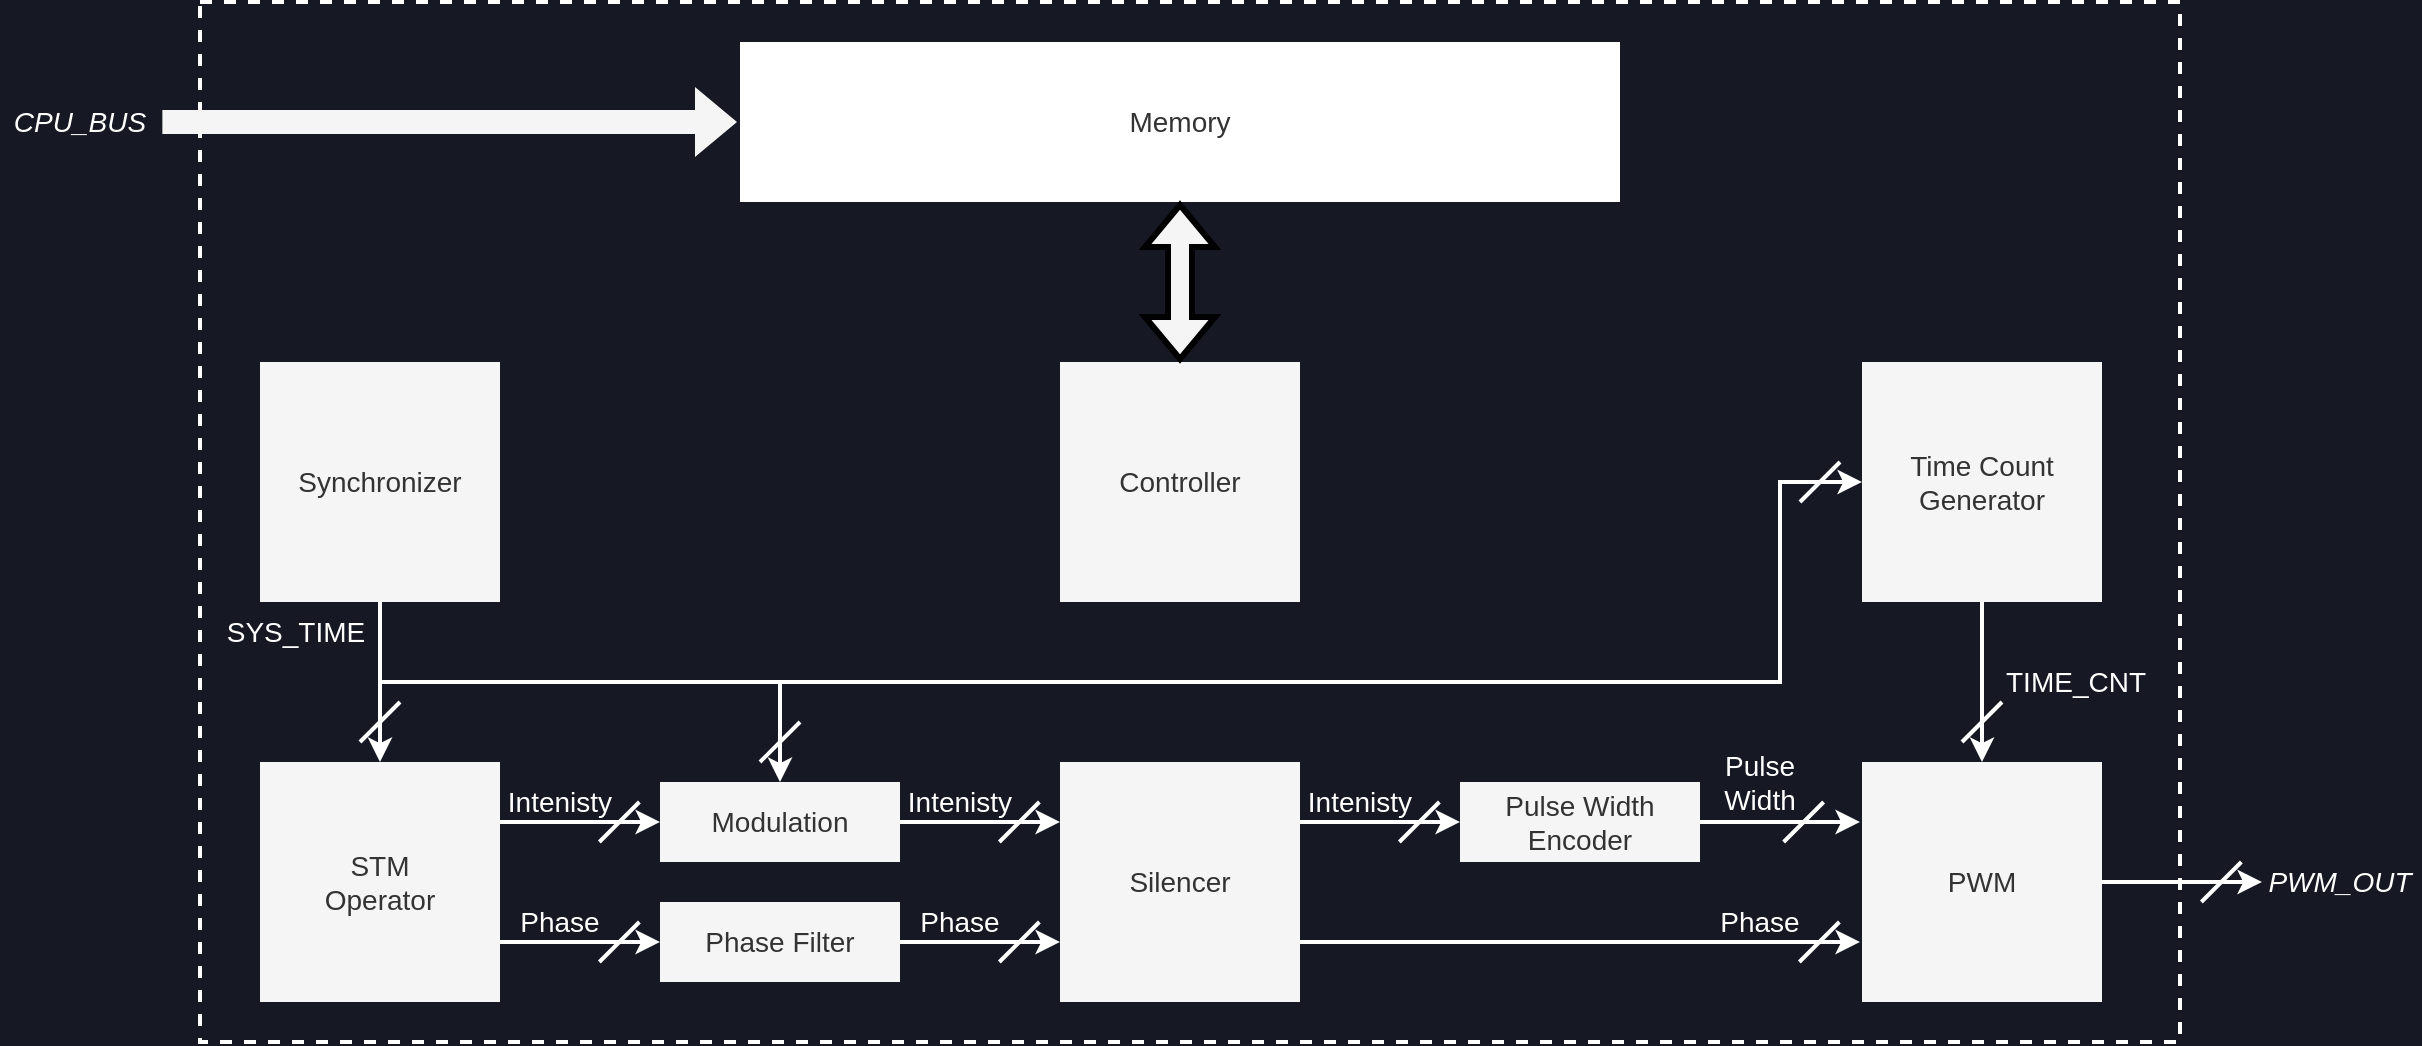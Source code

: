 <mxfile compressed="false">
    <diagram id="86R6ZRfhnQo9sD8B5-7s" name="Page-1">
        <mxGraphModel dx="2152" dy="1100" grid="1" gridSize="10" guides="1" tooltips="1" connect="1" arrows="1" fold="1" page="1" pageScale="1" pageWidth="827" pageHeight="1169" background="#161923" math="0" shadow="0">
            <root>
                <mxCell id="0"/>
                <mxCell id="1" parent="0"/>
                <mxCell id="112" value="" style="rounded=0;whiteSpace=wrap;html=1;labelBackgroundColor=none;fontSize=14;fontColor=#333333;strokeColor=#FFFFFF;strokeWidth=2;fillColor=none;dashed=1;" parent="1" vertex="1">
                    <mxGeometry x="290" y="140" width="990" height="520" as="geometry"/>
                </mxCell>
                <mxCell id="ByCcfvI7zqT--OkzpkXo-116" value="&lt;i style=&quot;font-size: 14px&quot;&gt;CPU_BUS&lt;/i&gt;" style="text;html=1;strokeColor=none;fillColor=none;align=center;verticalAlign=middle;whiteSpace=wrap;rounded=0;fontFamily=Helvetica;fontSize=14;fontColor=#FFFFFF;" parent="1" vertex="1">
                    <mxGeometry x="190" y="180" width="79.68" height="40" as="geometry"/>
                </mxCell>
                <mxCell id="22" value="Modulation" style="rounded=0;whiteSpace=wrap;html=1;fontFamily=Helvetica;fontSize=14;fontColor=#333333;strokeColor=none;strokeWidth=2;fillColor=#f5f5f5;" parent="1" vertex="1">
                    <mxGeometry x="520" y="530" width="120" height="40" as="geometry"/>
                </mxCell>
                <mxCell id="125" style="edgeStyle=none;rounded=0;html=1;exitX=1;exitY=0.75;exitDx=0;exitDy=0;entryX=0;entryY=0.5;entryDx=0;entryDy=0;fontColor=#333333;strokeColor=#FFFFFF;strokeWidth=2;" parent="1" source="37" target="113" edge="1">
                    <mxGeometry relative="1" as="geometry"/>
                </mxCell>
                <mxCell id="126" style="edgeStyle=none;rounded=0;html=1;exitX=1;exitY=0.25;exitDx=0;exitDy=0;entryX=0;entryY=0.5;entryDx=0;entryDy=0;fontColor=#333333;strokeColor=#FFFFFF;strokeWidth=2;" parent="1" source="37" target="22" edge="1">
                    <mxGeometry relative="1" as="geometry"/>
                </mxCell>
                <mxCell id="37" value="STM&lt;br style=&quot;font-size: 14px;&quot;&gt;Operator" style="rounded=0;whiteSpace=wrap;html=1;fontFamily=Helvetica;fontSize=14;fontColor=#333333;strokeColor=none;strokeWidth=3;fillColor=#f5f5f5;" parent="1" vertex="1">
                    <mxGeometry x="320" y="520" width="120" height="120" as="geometry"/>
                </mxCell>
                <mxCell id="55" value="Memory" style="rounded=0;whiteSpace=wrap;html=1;fontFamily=Helvetica;fontSize=14;fontColor=#333333;strokeColor=none;strokeWidth=3;fillColor=#FFFFFF;gradientColor=none;" parent="1" vertex="1">
                    <mxGeometry x="560" y="160" width="440" height="80" as="geometry"/>
                </mxCell>
                <mxCell id="86" value="" style="shape=flexArrow;endArrow=classic;html=1;rounded=0;labelBackgroundColor=default;fontFamily=Helvetica;fontSize=14;fontColor=#000000;strokeColor=none;strokeWidth=3;jumpStyle=arc;fillColor=#f5f5f5;exitX=1;exitY=0.5;exitDx=0;exitDy=0;entryX=0;entryY=0.5;entryDx=0;entryDy=0;" parent="1" source="ByCcfvI7zqT--OkzpkXo-116" target="55" edge="1">
                    <mxGeometry width="50" height="50" relative="1" as="geometry">
                        <mxPoint x="463.68" y="797.5" as="sourcePoint"/>
                        <mxPoint x="540" y="300" as="targetPoint"/>
                        <Array as="points"/>
                    </mxGeometry>
                </mxCell>
                <mxCell id="113" value="Phase Filter" style="rounded=0;whiteSpace=wrap;html=1;fontFamily=Helvetica;fontSize=14;fontColor=#333333;strokeColor=none;strokeWidth=2;fillColor=#f5f5f5;" parent="1" vertex="1">
                    <mxGeometry x="520" y="590" width="120" height="40" as="geometry"/>
                </mxCell>
                <mxCell id="116" value="&lt;span style=&quot;font-size: 14px&quot;&gt;Intenisty&lt;/span&gt;" style="text;html=1;strokeColor=none;fillColor=none;align=center;verticalAlign=middle;whiteSpace=wrap;rounded=0;fontFamily=Helvetica;fontSize=14;fontColor=#FFFFFF;strokeWidth=2;" parent="1" vertex="1">
                    <mxGeometry x="440" y="530" width="60" height="20" as="geometry"/>
                </mxCell>
                <mxCell id="117" value="&lt;span style=&quot;font-size: 14px&quot;&gt;Phase&lt;/span&gt;" style="text;html=1;strokeColor=none;fillColor=none;align=center;verticalAlign=middle;whiteSpace=wrap;rounded=0;fontFamily=Helvetica;fontSize=14;fontColor=#FFFFFF;strokeWidth=2;" parent="1" vertex="1">
                    <mxGeometry x="440" y="590" width="60" height="20" as="geometry"/>
                </mxCell>
                <mxCell id="127" value="" style="endArrow=none;html=1;rounded=1;labelBackgroundColor=default;fontFamily=Helvetica;fontSize=14;fontColor=#000000;strokeColor=#FFFFFF;strokeWidth=2;shape=connector;fillColor=#f5f5f5;" parent="1" edge="1">
                    <mxGeometry width="50" height="50" relative="1" as="geometry">
                        <mxPoint x="489.68" y="620" as="sourcePoint"/>
                        <mxPoint x="509.68" y="600" as="targetPoint"/>
                    </mxGeometry>
                </mxCell>
                <mxCell id="129" value="" style="endArrow=none;html=1;rounded=1;labelBackgroundColor=default;fontFamily=Helvetica;fontSize=14;fontColor=#000000;strokeColor=#FFFFFF;strokeWidth=2;shape=connector;fillColor=#f5f5f5;" parent="1" edge="1">
                    <mxGeometry width="50" height="50" relative="1" as="geometry">
                        <mxPoint x="489.68" y="560" as="sourcePoint"/>
                        <mxPoint x="509.68" y="540" as="targetPoint"/>
                    </mxGeometry>
                </mxCell>
                <mxCell id="140" value="Silencer" style="rounded=0;whiteSpace=wrap;html=1;fontFamily=Helvetica;fontSize=14;fontColor=#333333;strokeColor=none;strokeWidth=2;fillColor=#f5f5f5;" parent="1" vertex="1">
                    <mxGeometry x="720" y="520" width="120" height="120" as="geometry"/>
                </mxCell>
                <mxCell id="141" value="Pulse Width Encoder" style="rounded=0;whiteSpace=wrap;html=1;fontFamily=Helvetica;fontSize=14;fontColor=#333333;strokeColor=none;strokeWidth=2;fillColor=#f5f5f5;" parent="1" vertex="1">
                    <mxGeometry x="920" y="530" width="120" height="40" as="geometry"/>
                </mxCell>
                <mxCell id="142" value="PWM" style="rounded=0;whiteSpace=wrap;html=1;fontFamily=Helvetica;fontSize=14;fontColor=#333333;strokeColor=none;strokeWidth=3;fillColor=#f5f5f5;" parent="1" vertex="1">
                    <mxGeometry x="1121" y="520" width="120" height="120" as="geometry"/>
                </mxCell>
                <mxCell id="150" style="edgeStyle=none;rounded=0;html=1;exitX=1;exitY=0.75;exitDx=0;exitDy=0;entryX=0;entryY=0.5;entryDx=0;entryDy=0;fontColor=#333333;strokeColor=#FFFFFF;strokeWidth=2;" parent="1" edge="1">
                    <mxGeometry relative="1" as="geometry">
                        <mxPoint x="640" y="610" as="sourcePoint"/>
                        <mxPoint x="720" y="610" as="targetPoint"/>
                    </mxGeometry>
                </mxCell>
                <mxCell id="151" style="edgeStyle=none;rounded=0;html=1;exitX=1;exitY=0.25;exitDx=0;exitDy=0;entryX=0;entryY=0.5;entryDx=0;entryDy=0;fontColor=#333333;strokeColor=#FFFFFF;strokeWidth=2;" parent="1" edge="1">
                    <mxGeometry relative="1" as="geometry">
                        <mxPoint x="640" y="550" as="sourcePoint"/>
                        <mxPoint x="720" y="550" as="targetPoint"/>
                    </mxGeometry>
                </mxCell>
                <mxCell id="152" value="&lt;span style=&quot;font-size: 14px&quot;&gt;Intenisty&lt;/span&gt;" style="text;html=1;strokeColor=none;fillColor=none;align=center;verticalAlign=middle;whiteSpace=wrap;rounded=0;fontFamily=Helvetica;fontSize=14;fontColor=#FFFFFF;strokeWidth=2;" parent="1" vertex="1">
                    <mxGeometry x="640" y="530" width="60" height="20" as="geometry"/>
                </mxCell>
                <mxCell id="153" value="&lt;span style=&quot;font-size: 14px&quot;&gt;Phase&lt;/span&gt;" style="text;html=1;strokeColor=none;fillColor=none;align=center;verticalAlign=middle;whiteSpace=wrap;rounded=0;fontFamily=Helvetica;fontSize=14;fontColor=#FFFFFF;strokeWidth=2;" parent="1" vertex="1">
                    <mxGeometry x="640" y="590" width="60" height="20" as="geometry"/>
                </mxCell>
                <mxCell id="154" value="" style="endArrow=none;html=1;rounded=1;labelBackgroundColor=default;fontFamily=Helvetica;fontSize=14;fontColor=#000000;strokeColor=#FFFFFF;strokeWidth=2;shape=connector;fillColor=#f5f5f5;" parent="1" edge="1">
                    <mxGeometry width="50" height="50" relative="1" as="geometry">
                        <mxPoint x="689.68" y="620" as="sourcePoint"/>
                        <mxPoint x="709.68" y="600" as="targetPoint"/>
                    </mxGeometry>
                </mxCell>
                <mxCell id="155" value="" style="endArrow=none;html=1;rounded=1;labelBackgroundColor=default;fontFamily=Helvetica;fontSize=14;fontColor=#000000;strokeColor=#FFFFFF;strokeWidth=2;shape=connector;fillColor=#f5f5f5;" parent="1" edge="1">
                    <mxGeometry width="50" height="50" relative="1" as="geometry">
                        <mxPoint x="689.68" y="560" as="sourcePoint"/>
                        <mxPoint x="709.68" y="540" as="targetPoint"/>
                    </mxGeometry>
                </mxCell>
                <mxCell id="157" style="edgeStyle=none;rounded=0;html=1;exitX=1;exitY=0.25;exitDx=0;exitDy=0;entryX=0;entryY=0.5;entryDx=0;entryDy=0;fontColor=#333333;strokeColor=#FFFFFF;strokeWidth=2;" parent="1" edge="1">
                    <mxGeometry relative="1" as="geometry">
                        <mxPoint x="840" y="550" as="sourcePoint"/>
                        <mxPoint x="920" y="550" as="targetPoint"/>
                    </mxGeometry>
                </mxCell>
                <mxCell id="158" value="&lt;span style=&quot;font-size: 14px&quot;&gt;Intenisty&lt;/span&gt;" style="text;html=1;strokeColor=none;fillColor=none;align=center;verticalAlign=middle;whiteSpace=wrap;rounded=0;fontFamily=Helvetica;fontSize=14;fontColor=#FFFFFF;strokeWidth=2;" parent="1" vertex="1">
                    <mxGeometry x="840" y="530" width="60" height="20" as="geometry"/>
                </mxCell>
                <mxCell id="161" value="" style="endArrow=none;html=1;rounded=1;labelBackgroundColor=default;fontFamily=Helvetica;fontSize=14;fontColor=#000000;strokeColor=#FFFFFF;strokeWidth=2;shape=connector;fillColor=#f5f5f5;" parent="1" edge="1">
                    <mxGeometry width="50" height="50" relative="1" as="geometry">
                        <mxPoint x="889.68" y="560" as="sourcePoint"/>
                        <mxPoint x="909.68" y="540" as="targetPoint"/>
                    </mxGeometry>
                </mxCell>
                <mxCell id="162" style="edgeStyle=none;rounded=0;html=1;exitX=1;exitY=0.75;exitDx=0;exitDy=0;entryX=0;entryY=0.5;entryDx=0;entryDy=0;fontColor=#333333;strokeColor=#FFFFFF;strokeWidth=2;" parent="1" edge="1" source="140">
                    <mxGeometry relative="1" as="geometry">
                        <mxPoint x="1040" y="610" as="sourcePoint"/>
                        <mxPoint x="1120" y="610" as="targetPoint"/>
                    </mxGeometry>
                </mxCell>
                <mxCell id="163" style="edgeStyle=none;rounded=0;html=1;exitX=1;exitY=0.25;exitDx=0;exitDy=0;entryX=0;entryY=0.5;entryDx=0;entryDy=0;fontColor=#333333;strokeColor=#FFFFFF;strokeWidth=2;" parent="1" edge="1">
                    <mxGeometry relative="1" as="geometry">
                        <mxPoint x="1040" y="550" as="sourcePoint"/>
                        <mxPoint x="1120" y="550" as="targetPoint"/>
                    </mxGeometry>
                </mxCell>
                <mxCell id="164" value="&lt;span style=&quot;font-size: 14px&quot;&gt;Pulse Width&lt;/span&gt;" style="text;html=1;strokeColor=none;fillColor=none;align=center;verticalAlign=middle;whiteSpace=wrap;rounded=0;fontFamily=Helvetica;fontSize=14;fontColor=#FFFFFF;strokeWidth=2;" parent="1" vertex="1">
                    <mxGeometry x="1040" y="510" width="60" height="40" as="geometry"/>
                </mxCell>
                <mxCell id="165" value="&lt;span style=&quot;font-size: 14px&quot;&gt;Phase&lt;/span&gt;" style="text;html=1;strokeColor=none;fillColor=none;align=center;verticalAlign=middle;whiteSpace=wrap;rounded=0;fontFamily=Helvetica;fontSize=14;fontColor=#FFFFFF;strokeWidth=2;" parent="1" vertex="1">
                    <mxGeometry x="1040" y="590" width="60" height="20" as="geometry"/>
                </mxCell>
                <mxCell id="166" value="" style="endArrow=none;html=1;rounded=1;labelBackgroundColor=default;fontFamily=Helvetica;fontSize=14;fontColor=#000000;strokeColor=#FFFFFF;strokeWidth=2;shape=connector;fillColor=#f5f5f5;" parent="1" edge="1">
                    <mxGeometry width="50" height="50" relative="1" as="geometry">
                        <mxPoint x="1089.68" y="620" as="sourcePoint"/>
                        <mxPoint x="1109.68" y="600" as="targetPoint"/>
                    </mxGeometry>
                </mxCell>
                <mxCell id="167" value="" style="endArrow=none;html=1;rounded=1;labelBackgroundColor=default;fontFamily=Helvetica;fontSize=14;fontColor=#000000;strokeColor=#FFFFFF;strokeWidth=2;shape=connector;fillColor=#f5f5f5;" parent="1" edge="1">
                    <mxGeometry width="50" height="50" relative="1" as="geometry">
                        <mxPoint x="1081.82" y="560" as="sourcePoint"/>
                        <mxPoint x="1101.82" y="540" as="targetPoint"/>
                    </mxGeometry>
                </mxCell>
                <mxCell id="168" style="edgeStyle=none;rounded=0;html=1;exitX=1;exitY=0.75;exitDx=0;exitDy=0;entryX=0;entryY=0.5;entryDx=0;entryDy=0;fontColor=#333333;strokeColor=#FFFFFF;strokeWidth=2;" parent="1" edge="1">
                    <mxGeometry relative="1" as="geometry">
                        <mxPoint x="1241" y="580" as="sourcePoint"/>
                        <mxPoint x="1321" y="580" as="targetPoint"/>
                    </mxGeometry>
                </mxCell>
                <mxCell id="169" value="" style="endArrow=none;html=1;rounded=1;labelBackgroundColor=default;fontFamily=Helvetica;fontSize=14;fontColor=#000000;strokeColor=#FFFFFF;strokeWidth=2;shape=connector;fillColor=#f5f5f5;" parent="1" edge="1">
                    <mxGeometry width="50" height="50" relative="1" as="geometry">
                        <mxPoint x="1290.68" y="590" as="sourcePoint"/>
                        <mxPoint x="1310.68" y="570" as="targetPoint"/>
                    </mxGeometry>
                </mxCell>
                <mxCell id="170" value="&lt;i style=&quot;font-size: 14px&quot;&gt;PWM_OUT&lt;/i&gt;" style="text;html=1;strokeColor=none;fillColor=none;align=center;verticalAlign=middle;whiteSpace=wrap;rounded=0;fontFamily=Helvetica;fontSize=14;fontColor=#FFFFFF;" parent="1" vertex="1">
                    <mxGeometry x="1320" y="560" width="79.68" height="40" as="geometry"/>
                </mxCell>
                <mxCell id="173" value="Controller" style="rounded=0;whiteSpace=wrap;html=1;fontFamily=Helvetica;fontSize=14;fontColor=#333333;strokeColor=none;strokeWidth=3;fillColor=#f5f5f5;" parent="1" vertex="1">
                    <mxGeometry x="720" y="320" width="120" height="120" as="geometry"/>
                </mxCell>
                <mxCell id="175" style="edgeStyle=none;rounded=0;html=1;exitX=0.5;exitY=1;exitDx=0;exitDy=0;entryX=0.5;entryY=0;entryDx=0;entryDy=0;strokeColor=#FFFFFF;strokeWidth=2;fontColor=#333333;" parent="1" source="174" target="37" edge="1">
                    <mxGeometry relative="1" as="geometry"/>
                </mxCell>
                <mxCell id="176" style="edgeStyle=none;rounded=0;html=1;exitX=0.5;exitY=1;exitDx=0;exitDy=0;entryX=0.5;entryY=0;entryDx=0;entryDy=0;strokeColor=#FFFFFF;strokeWidth=2;fontColor=#333333;" parent="1" source="174" target="22" edge="1">
                    <mxGeometry relative="1" as="geometry">
                        <Array as="points">
                            <mxPoint x="380" y="480"/>
                            <mxPoint x="580" y="480"/>
                        </Array>
                    </mxGeometry>
                </mxCell>
                <mxCell id="178" style="edgeStyle=none;rounded=0;html=1;exitX=0.5;exitY=1;exitDx=0;exitDy=0;strokeColor=#FFFFFF;strokeWidth=2;fontColor=#333333;" parent="1" source="174" target="177" edge="1">
                    <mxGeometry relative="1" as="geometry">
                        <Array as="points">
                            <mxPoint x="380" y="480"/>
                            <mxPoint x="1080" y="480"/>
                            <mxPoint x="1080" y="380"/>
                        </Array>
                    </mxGeometry>
                </mxCell>
                <mxCell id="174" value="Synchronizer" style="rounded=0;whiteSpace=wrap;html=1;fontFamily=Helvetica;fontSize=14;fontColor=#333333;strokeColor=none;strokeWidth=3;fillColor=#f5f5f5;" parent="1" vertex="1">
                    <mxGeometry x="320" y="320" width="120" height="120" as="geometry"/>
                </mxCell>
                <mxCell id="179" style="edgeStyle=none;rounded=0;html=1;exitX=0.5;exitY=1;exitDx=0;exitDy=0;entryX=0.5;entryY=0;entryDx=0;entryDy=0;strokeColor=#FFFFFF;strokeWidth=2;fontColor=#333333;" parent="1" source="177" target="142" edge="1">
                    <mxGeometry relative="1" as="geometry"/>
                </mxCell>
                <mxCell id="177" value="Time Count Generator" style="rounded=0;whiteSpace=wrap;html=1;fontFamily=Helvetica;fontSize=14;fontColor=#333333;strokeColor=none;strokeWidth=3;fillColor=#f5f5f5;" parent="1" vertex="1">
                    <mxGeometry x="1121" y="320" width="120" height="120" as="geometry"/>
                </mxCell>
                <mxCell id="180" value="&lt;span style=&quot;font-size: 14px&quot;&gt;SYS_TIME&lt;/span&gt;" style="text;html=1;strokeColor=none;fillColor=none;align=center;verticalAlign=middle;whiteSpace=wrap;rounded=0;fontFamily=Helvetica;fontSize=14;fontColor=#FFFFFF;strokeWidth=2;" parent="1" vertex="1">
                    <mxGeometry x="300" y="440" width="76" height="30" as="geometry"/>
                </mxCell>
                <mxCell id="181" value="" style="endArrow=none;html=1;rounded=1;labelBackgroundColor=default;fontFamily=Helvetica;fontSize=14;fontColor=#000000;strokeColor=#FFFFFF;strokeWidth=2;shape=connector;fillColor=#f5f5f5;" parent="1" edge="1">
                    <mxGeometry width="50" height="50" relative="1" as="geometry">
                        <mxPoint x="370.0" y="510" as="sourcePoint"/>
                        <mxPoint x="390.0" y="490" as="targetPoint"/>
                    </mxGeometry>
                </mxCell>
                <mxCell id="182" value="TIME_CNT" style="text;html=1;strokeColor=none;fillColor=none;align=center;verticalAlign=middle;whiteSpace=wrap;rounded=0;fontFamily=Helvetica;fontSize=14;fontColor=#FFFFFF;strokeWidth=2;" parent="1" vertex="1">
                    <mxGeometry x="1190" y="470" width="76" height="20" as="geometry"/>
                </mxCell>
                <mxCell id="183" value="" style="endArrow=none;html=1;rounded=1;labelBackgroundColor=default;fontFamily=Helvetica;fontSize=14;fontColor=#000000;strokeColor=#FFFFFF;strokeWidth=2;shape=connector;fillColor=#f5f5f5;" parent="1" edge="1">
                    <mxGeometry width="50" height="50" relative="1" as="geometry">
                        <mxPoint x="1171.0" y="510" as="sourcePoint"/>
                        <mxPoint x="1191.0" y="490" as="targetPoint"/>
                    </mxGeometry>
                </mxCell>
                <mxCell id="187" value="" style="endArrow=none;html=1;rounded=1;labelBackgroundColor=default;fontFamily=Helvetica;fontSize=14;fontColor=#000000;strokeColor=#FFFFFF;strokeWidth=2;shape=connector;fillColor=#f5f5f5;" parent="1" edge="1">
                    <mxGeometry width="50" height="50" relative="1" as="geometry">
                        <mxPoint x="570.0" y="520" as="sourcePoint"/>
                        <mxPoint x="590.0" y="500" as="targetPoint"/>
                    </mxGeometry>
                </mxCell>
                <mxCell id="188" value="" style="endArrow=none;html=1;rounded=1;labelBackgroundColor=default;fontFamily=Helvetica;fontSize=14;fontColor=#000000;strokeColor=#FFFFFF;strokeWidth=2;shape=connector;fillColor=#f5f5f5;" parent="1" edge="1">
                    <mxGeometry width="50" height="50" relative="1" as="geometry">
                        <mxPoint x="1090.0" y="390" as="sourcePoint"/>
                        <mxPoint x="1110.0" y="370" as="targetPoint"/>
                    </mxGeometry>
                </mxCell>
                <mxCell id="192" value="" style="shape=flexArrow;endArrow=classic;html=1;rounded=0;labelBackgroundColor=default;fontFamily=Helvetica;fontSize=14;fontColor=#000000;strokeColor=default;strokeWidth=3;jumpStyle=arc;fillColor=#f5f5f5;exitX=0.5;exitY=1;exitDx=0;exitDy=0;entryX=0.5;entryY=0;entryDx=0;entryDy=0;startArrow=block;" parent="1" source="55" target="173" edge="1">
                    <mxGeometry width="50" height="50" relative="1" as="geometry">
                        <mxPoint x="370.0" y="300" as="sourcePoint"/>
                        <mxPoint x="770.32" y="300" as="targetPoint"/>
                        <Array as="points"/>
                    </mxGeometry>
                </mxCell>
            </root>
        </mxGraphModel>
    </diagram>
</mxfile>